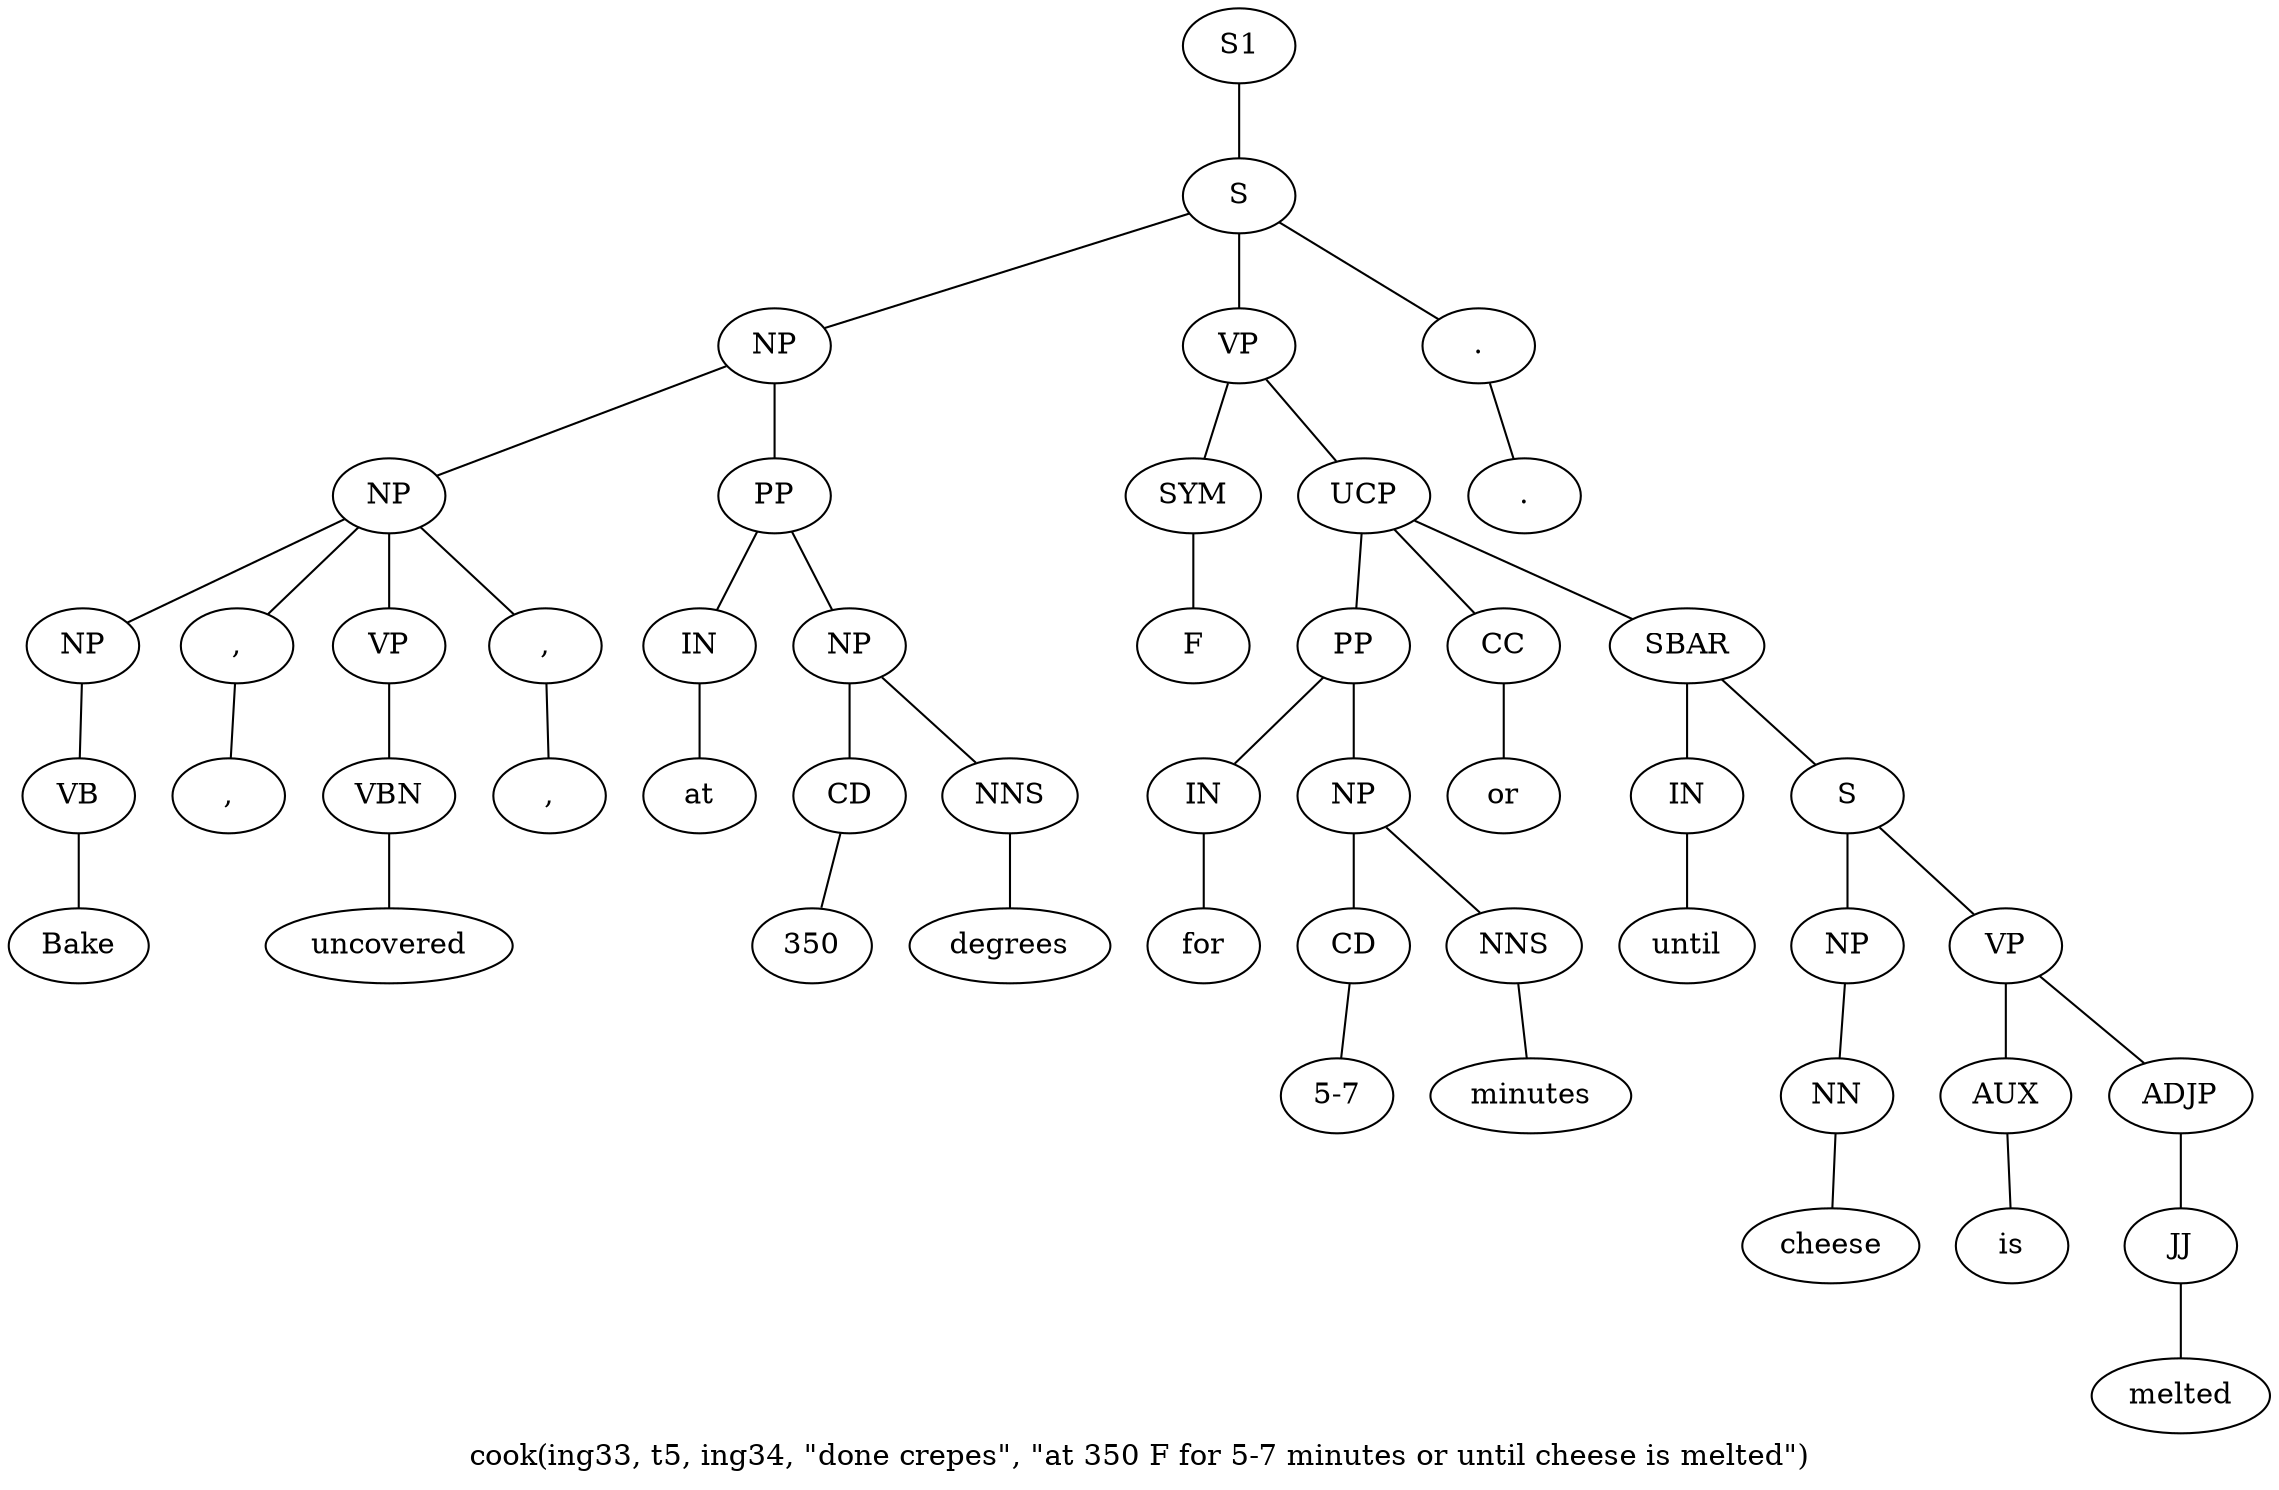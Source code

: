 graph SyntaxGraph {
	label = "cook(ing33, t5, ing34, \"done crepes\", \"at 350 F for 5-7 minutes or until cheese is melted\")";
	Node0 [label="S1"];
	Node1 [label="S"];
	Node2 [label="NP"];
	Node3 [label="NP"];
	Node4 [label="NP"];
	Node5 [label="VB"];
	Node6 [label="Bake"];
	Node7 [label=","];
	Node8 [label=","];
	Node9 [label="VP"];
	Node10 [label="VBN"];
	Node11 [label="uncovered"];
	Node12 [label=","];
	Node13 [label=","];
	Node14 [label="PP"];
	Node15 [label="IN"];
	Node16 [label="at"];
	Node17 [label="NP"];
	Node18 [label="CD"];
	Node19 [label="350"];
	Node20 [label="NNS"];
	Node21 [label="degrees"];
	Node22 [label="VP"];
	Node23 [label="SYM"];
	Node24 [label="F"];
	Node25 [label="UCP"];
	Node26 [label="PP"];
	Node27 [label="IN"];
	Node28 [label="for"];
	Node29 [label="NP"];
	Node30 [label="CD"];
	Node31 [label="5-7"];
	Node32 [label="NNS"];
	Node33 [label="minutes"];
	Node34 [label="CC"];
	Node35 [label="or"];
	Node36 [label="SBAR"];
	Node37 [label="IN"];
	Node38 [label="until"];
	Node39 [label="S"];
	Node40 [label="NP"];
	Node41 [label="NN"];
	Node42 [label="cheese"];
	Node43 [label="VP"];
	Node44 [label="AUX"];
	Node45 [label="is"];
	Node46 [label="ADJP"];
	Node47 [label="JJ"];
	Node48 [label="melted"];
	Node49 [label="."];
	Node50 [label="."];

	Node0 -- Node1;
	Node1 -- Node2;
	Node1 -- Node22;
	Node1 -- Node49;
	Node2 -- Node3;
	Node2 -- Node14;
	Node3 -- Node4;
	Node3 -- Node7;
	Node3 -- Node9;
	Node3 -- Node12;
	Node4 -- Node5;
	Node5 -- Node6;
	Node7 -- Node8;
	Node9 -- Node10;
	Node10 -- Node11;
	Node12 -- Node13;
	Node14 -- Node15;
	Node14 -- Node17;
	Node15 -- Node16;
	Node17 -- Node18;
	Node17 -- Node20;
	Node18 -- Node19;
	Node20 -- Node21;
	Node22 -- Node23;
	Node22 -- Node25;
	Node23 -- Node24;
	Node25 -- Node26;
	Node25 -- Node34;
	Node25 -- Node36;
	Node26 -- Node27;
	Node26 -- Node29;
	Node27 -- Node28;
	Node29 -- Node30;
	Node29 -- Node32;
	Node30 -- Node31;
	Node32 -- Node33;
	Node34 -- Node35;
	Node36 -- Node37;
	Node36 -- Node39;
	Node37 -- Node38;
	Node39 -- Node40;
	Node39 -- Node43;
	Node40 -- Node41;
	Node41 -- Node42;
	Node43 -- Node44;
	Node43 -- Node46;
	Node44 -- Node45;
	Node46 -- Node47;
	Node47 -- Node48;
	Node49 -- Node50;
}